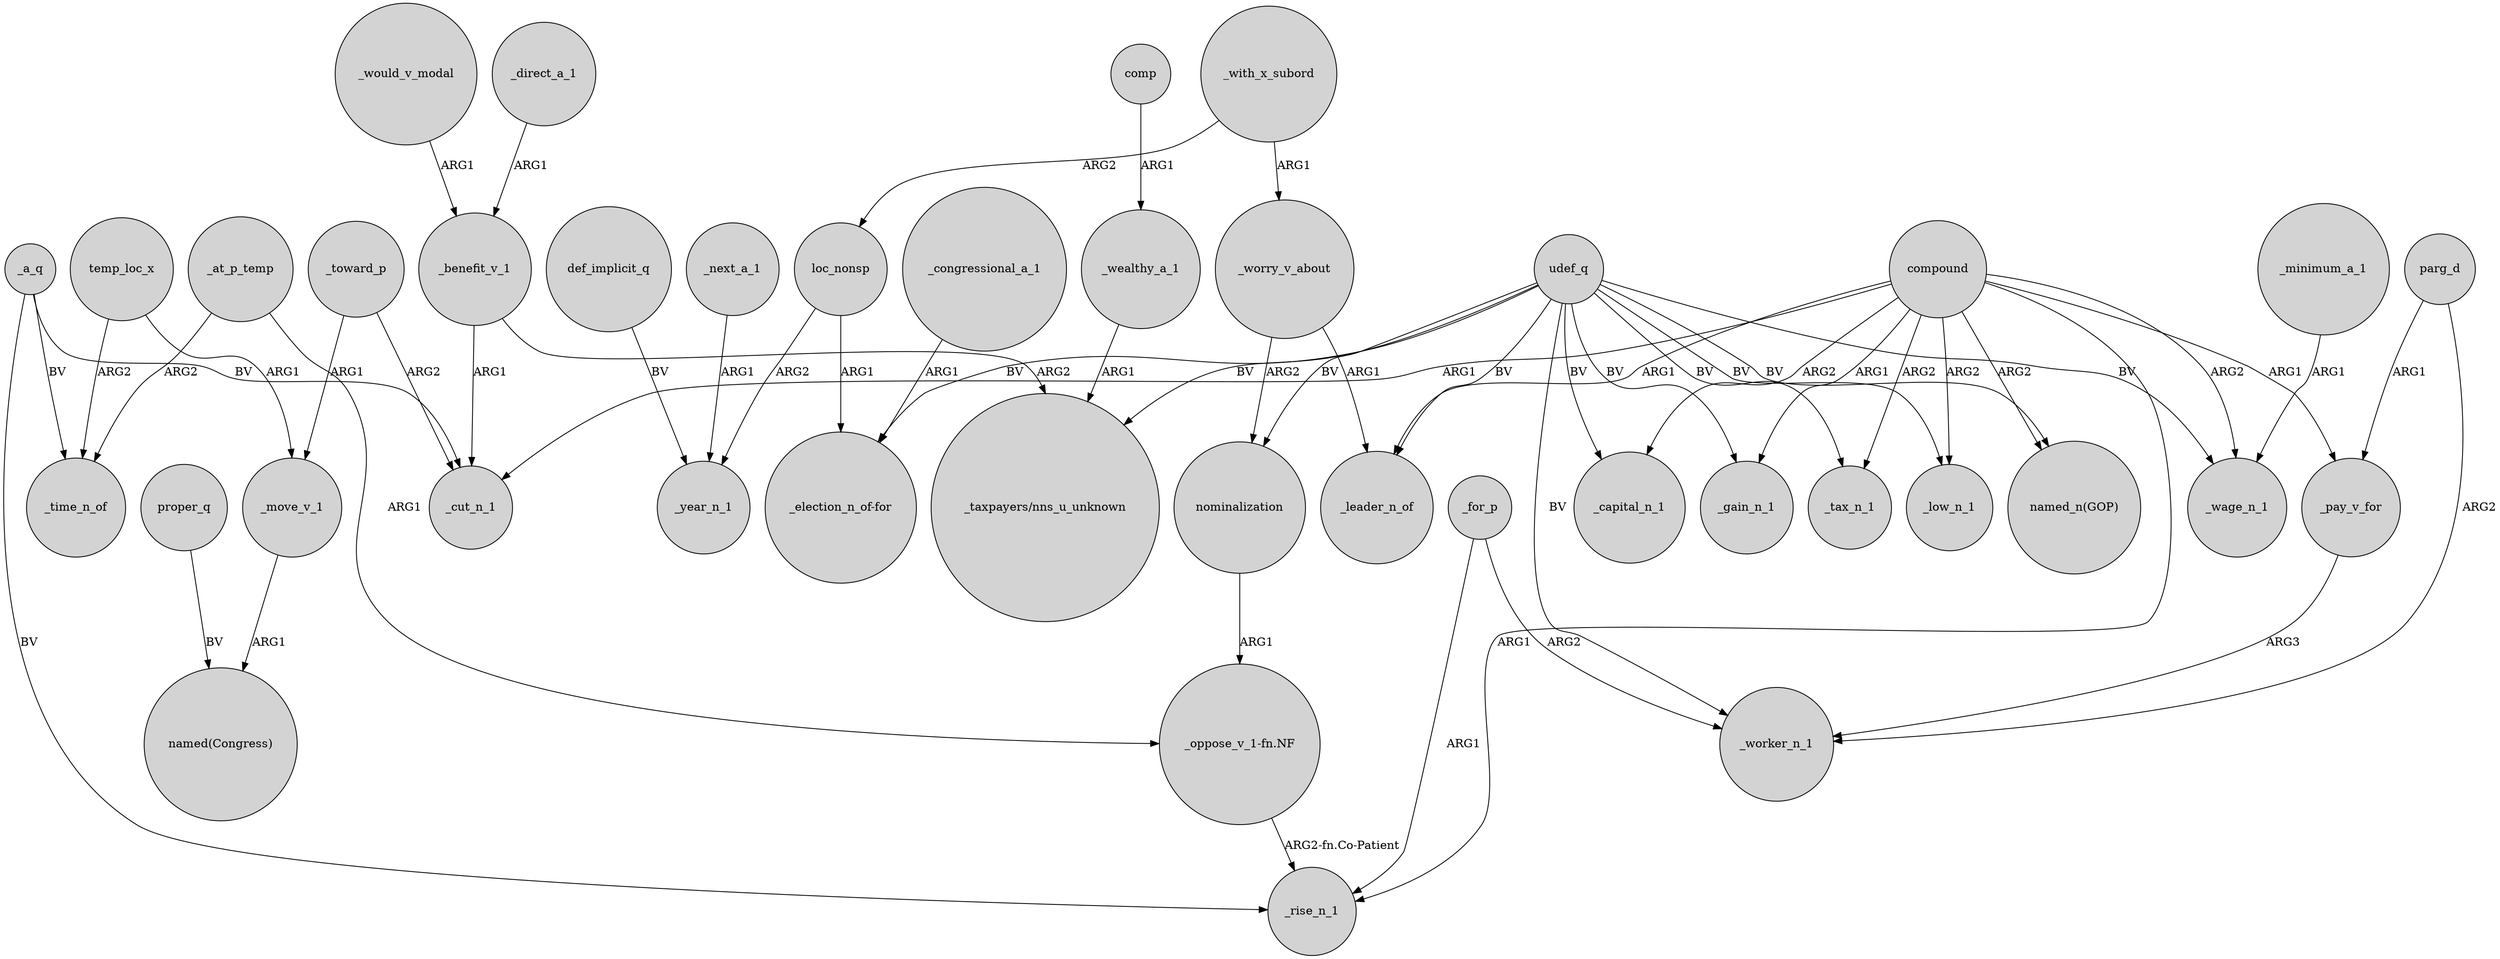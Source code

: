 digraph {
	node [shape=circle style=filled]
	udef_q -> _capital_n_1 [label=BV]
	_a_q -> _cut_n_1 [label=BV]
	compound -> _capital_n_1 [label=ARG2]
	udef_q -> "_election_n_of-for" [label=BV]
	def_implicit_q -> _year_n_1 [label=BV]
	_a_q -> _rise_n_1 [label=BV]
	udef_q -> _wage_n_1 [label=BV]
	udef_q -> _gain_n_1 [label=BV]
	udef_q -> _low_n_1 [label=BV]
	udef_q -> _worker_n_1 [label=BV]
	compound -> _wage_n_1 [label=ARG2]
	_minimum_a_1 -> _wage_n_1 [label=ARG1]
	_at_p_temp -> _time_n_of [label=ARG2]
	compound -> _leader_n_of [label=ARG1]
	_at_p_temp -> "_oppose_v_1-fn.NF" [label=ARG1]
	_congressional_a_1 -> "_election_n_of-for" [label=ARG1]
	_a_q -> _time_n_of [label=BV]
	_toward_p -> _cut_n_1 [label=ARG2]
	_worry_v_about -> nominalization [label=ARG2]
	proper_q -> "named(Congress)" [label=BV]
	compound -> _pay_v_for [label=ARG1]
	udef_q -> "named_n(GOP)" [label=BV]
	_with_x_subord -> loc_nonsp [label=ARG2]
	udef_q -> _tax_n_1 [label=BV]
	_would_v_modal -> _benefit_v_1 [label=ARG1]
	temp_loc_x -> _move_v_1 [label=ARG1]
	temp_loc_x -> _time_n_of [label=ARG2]
	compound -> _cut_n_1 [label=ARG1]
	comp -> _wealthy_a_1 [label=ARG1]
	_benefit_v_1 -> "_taxpayers/nns_u_unknown" [label=ARG2]
	_next_a_1 -> _year_n_1 [label=ARG1]
	loc_nonsp -> "_election_n_of-for" [label=ARG1]
	compound -> "named_n(GOP)" [label=ARG2]
	loc_nonsp -> _year_n_1 [label=ARG2]
	"_oppose_v_1-fn.NF" -> _rise_n_1 [label="ARG2-fn.Co-Patient"]
	udef_q -> "_taxpayers/nns_u_unknown" [label=BV]
	_for_p -> _worker_n_1 [label=ARG2]
	_move_v_1 -> "named(Congress)" [label=ARG1]
	_pay_v_for -> _worker_n_1 [label=ARG3]
	udef_q -> nominalization [label=BV]
	_direct_a_1 -> _benefit_v_1 [label=ARG1]
	_wealthy_a_1 -> "_taxpayers/nns_u_unknown" [label=ARG1]
	compound -> _gain_n_1 [label=ARG1]
	_benefit_v_1 -> _cut_n_1 [label=ARG1]
	_toward_p -> _move_v_1 [label=ARG1]
	compound -> _low_n_1 [label=ARG2]
	compound -> _rise_n_1 [label=ARG1]
	compound -> _tax_n_1 [label=ARG2]
	_with_x_subord -> _worry_v_about [label=ARG1]
	nominalization -> "_oppose_v_1-fn.NF" [label=ARG1]
	_worry_v_about -> _leader_n_of [label=ARG1]
	parg_d -> _worker_n_1 [label=ARG2]
	parg_d -> _pay_v_for [label=ARG1]
	udef_q -> _leader_n_of [label=BV]
	_for_p -> _rise_n_1 [label=ARG1]
}
